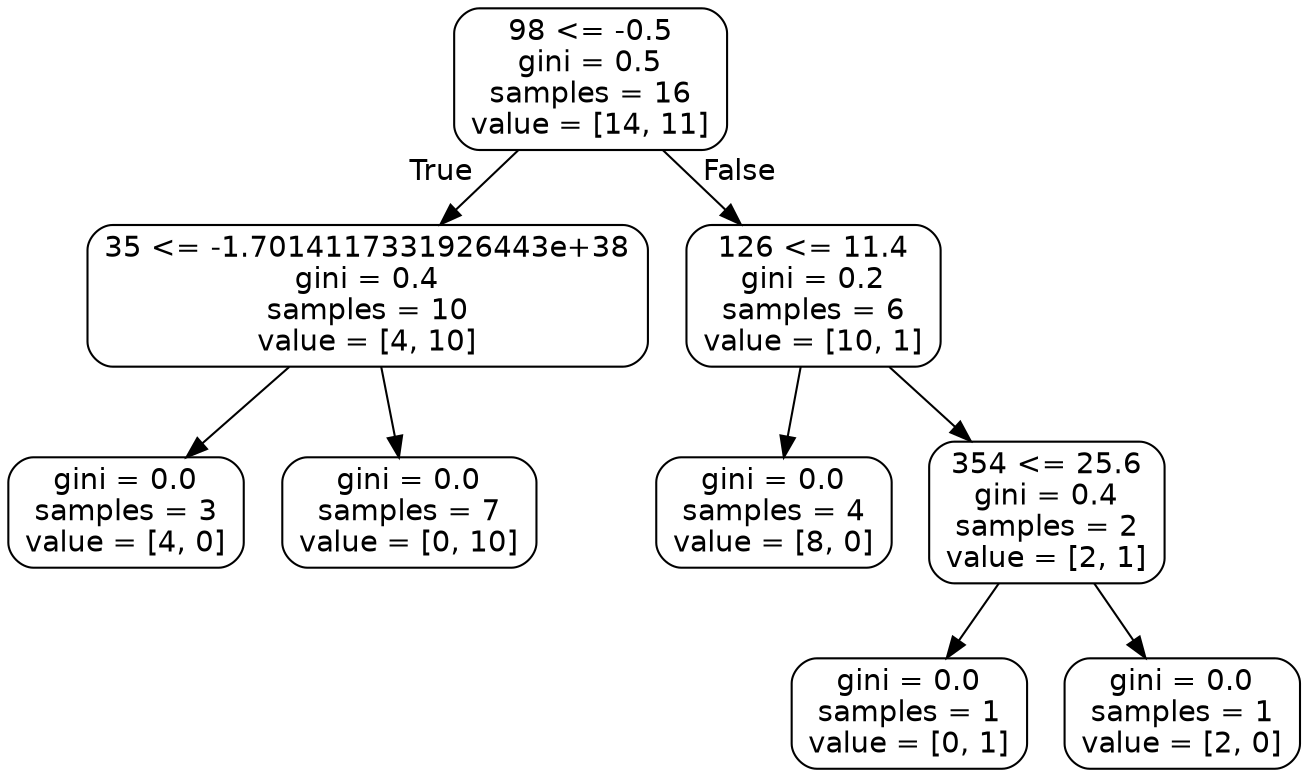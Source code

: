 digraph Tree {
node [shape=box, style="rounded", color="black", fontname=helvetica] ;
edge [fontname=helvetica] ;
0 [label="98 <= -0.5\ngini = 0.5\nsamples = 16\nvalue = [14, 11]"] ;
1 [label="35 <= -1.7014117331926443e+38\ngini = 0.4\nsamples = 10\nvalue = [4, 10]"] ;
0 -> 1 [labeldistance=2.5, labelangle=45, headlabel="True"] ;
2 [label="gini = 0.0\nsamples = 3\nvalue = [4, 0]"] ;
1 -> 2 ;
3 [label="gini = 0.0\nsamples = 7\nvalue = [0, 10]"] ;
1 -> 3 ;
4 [label="126 <= 11.4\ngini = 0.2\nsamples = 6\nvalue = [10, 1]"] ;
0 -> 4 [labeldistance=2.5, labelangle=-45, headlabel="False"] ;
5 [label="gini = 0.0\nsamples = 4\nvalue = [8, 0]"] ;
4 -> 5 ;
6 [label="354 <= 25.6\ngini = 0.4\nsamples = 2\nvalue = [2, 1]"] ;
4 -> 6 ;
7 [label="gini = 0.0\nsamples = 1\nvalue = [0, 1]"] ;
6 -> 7 ;
8 [label="gini = 0.0\nsamples = 1\nvalue = [2, 0]"] ;
6 -> 8 ;
}